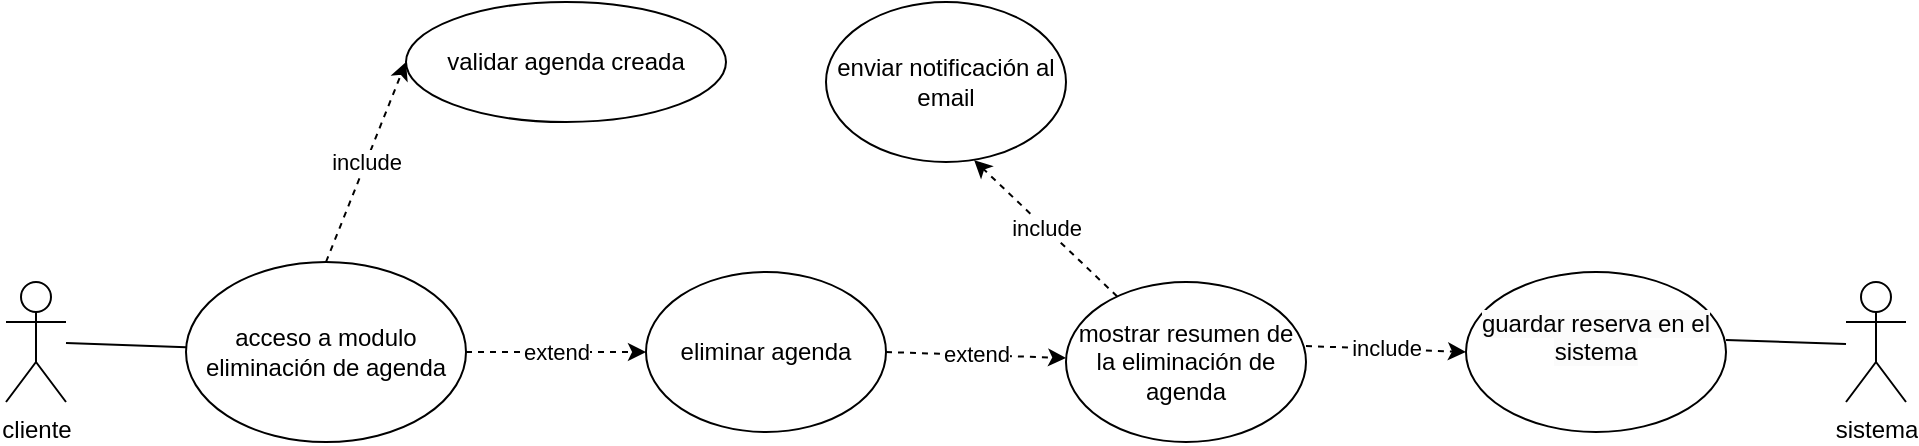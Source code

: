 <mxfile version="24.7.7">
  <diagram name="Página-1" id="7j7SslgdZAB6V9Ocy2MQ">
    <mxGraphModel dx="1434" dy="772" grid="1" gridSize="10" guides="1" tooltips="1" connect="1" arrows="1" fold="1" page="1" pageScale="1" pageWidth="1169" pageHeight="827" math="0" shadow="0">
      <root>
        <mxCell id="0" />
        <mxCell id="1" parent="0" />
        <mxCell id="nI_CtchdX-k0Scq2BYrx-2" value="acceso a modulo eliminación de agenda" style="ellipse;whiteSpace=wrap;html=1;" vertex="1" parent="1">
          <mxGeometry x="180" y="260" width="140" height="90" as="geometry" />
        </mxCell>
        <mxCell id="nI_CtchdX-k0Scq2BYrx-3" value="mostrar resumen de la eliminación de agenda" style="ellipse;whiteSpace=wrap;html=1;" vertex="1" parent="1">
          <mxGeometry x="620" y="270" width="120" height="80" as="geometry" />
        </mxCell>
        <mxCell id="nI_CtchdX-k0Scq2BYrx-4" value="eliminar agenda" style="ellipse;whiteSpace=wrap;html=1;" vertex="1" parent="1">
          <mxGeometry x="410" y="265" width="120" height="80" as="geometry" />
        </mxCell>
        <mxCell id="nI_CtchdX-k0Scq2BYrx-5" value="extend" style="endArrow=classic;html=1;rounded=0;dashed=1;strokeColor=default;align=center;verticalAlign=middle;fontFamily=Helvetica;fontSize=11;fontColor=default;labelBackgroundColor=default;exitX=1;exitY=0.5;exitDx=0;exitDy=0;" edge="1" parent="1" source="nI_CtchdX-k0Scq2BYrx-2" target="nI_CtchdX-k0Scq2BYrx-4">
          <mxGeometry width="50" height="50" relative="1" as="geometry">
            <mxPoint x="670" y="140" as="sourcePoint" />
            <mxPoint x="720" y="90" as="targetPoint" />
          </mxGeometry>
        </mxCell>
        <mxCell id="nI_CtchdX-k0Scq2BYrx-6" value="extend" style="endArrow=classic;html=1;rounded=0;dashed=1;strokeColor=default;align=center;verticalAlign=middle;fontFamily=Helvetica;fontSize=11;fontColor=default;labelBackgroundColor=default;exitX=1;exitY=0.5;exitDx=0;exitDy=0;" edge="1" parent="1" source="nI_CtchdX-k0Scq2BYrx-4" target="nI_CtchdX-k0Scq2BYrx-3">
          <mxGeometry width="50" height="50" relative="1" as="geometry">
            <mxPoint x="680" y="150" as="sourcePoint" />
            <mxPoint x="730" y="100" as="targetPoint" />
          </mxGeometry>
        </mxCell>
        <mxCell id="nI_CtchdX-k0Scq2BYrx-7" value="cliente" style="shape=umlActor;verticalLabelPosition=bottom;verticalAlign=top;html=1;outlineConnect=0;" vertex="1" parent="1">
          <mxGeometry x="90" y="270" width="30" height="60" as="geometry" />
        </mxCell>
        <mxCell id="nI_CtchdX-k0Scq2BYrx-8" value="validar agenda creada" style="ellipse;whiteSpace=wrap;html=1;" vertex="1" parent="1">
          <mxGeometry x="290" y="130" width="160" height="60" as="geometry" />
        </mxCell>
        <mxCell id="nI_CtchdX-k0Scq2BYrx-9" value="&#xa;&lt;span style=&quot;color: rgb(0, 0, 0); font-family: Helvetica; font-size: 12px; font-style: normal; font-variant-ligatures: normal; font-variant-caps: normal; font-weight: 400; letter-spacing: normal; orphans: 2; text-align: center; text-indent: 0px; text-transform: none; widows: 2; word-spacing: 0px; -webkit-text-stroke-width: 0px; white-space: normal; background-color: rgb(251, 251, 251); text-decoration-thickness: initial; text-decoration-style: initial; text-decoration-color: initial; display: inline !important; float: none;&quot;&gt;guardar reserva en el sistema&lt;/span&gt;&#xa;&#xa;" style="ellipse;whiteSpace=wrap;html=1;" vertex="1" parent="1">
          <mxGeometry x="820" y="265" width="130" height="80" as="geometry" />
        </mxCell>
        <mxCell id="nI_CtchdX-k0Scq2BYrx-10" value="enviar notificación al email" style="ellipse;whiteSpace=wrap;html=1;" vertex="1" parent="1">
          <mxGeometry x="500" y="130" width="120" height="80" as="geometry" />
        </mxCell>
        <mxCell id="nI_CtchdX-k0Scq2BYrx-11" value="include" style="endArrow=classic;html=1;rounded=0;dashed=1;strokeColor=default;align=center;verticalAlign=middle;fontFamily=Helvetica;fontSize=11;fontColor=default;labelBackgroundColor=default;entryX=0.617;entryY=0.988;entryDx=0;entryDy=0;entryPerimeter=0;" edge="1" parent="1" target="nI_CtchdX-k0Scq2BYrx-10" source="nI_CtchdX-k0Scq2BYrx-3">
          <mxGeometry width="50" height="50" relative="1" as="geometry">
            <mxPoint x="547" y="234" as="sourcePoint" />
            <mxPoint x="677" y="230" as="targetPoint" />
          </mxGeometry>
        </mxCell>
        <mxCell id="nI_CtchdX-k0Scq2BYrx-12" value="include" style="endArrow=classic;html=1;rounded=0;dashed=1;strokeColor=default;align=center;verticalAlign=middle;fontFamily=Helvetica;fontSize=11;fontColor=default;labelBackgroundColor=default;entryX=0;entryY=0.5;entryDx=0;entryDy=0;exitX=0.5;exitY=0;exitDx=0;exitDy=0;" edge="1" parent="1" target="nI_CtchdX-k0Scq2BYrx-8" source="nI_CtchdX-k0Scq2BYrx-2">
          <mxGeometry width="50" height="50" relative="1" as="geometry">
            <mxPoint x="180" y="230" as="sourcePoint" />
            <mxPoint x="237" y="190" as="targetPoint" />
          </mxGeometry>
        </mxCell>
        <mxCell id="nI_CtchdX-k0Scq2BYrx-15" value="include" style="endArrow=classic;html=1;rounded=0;dashed=1;strokeColor=default;align=center;verticalAlign=middle;fontFamily=Helvetica;fontSize=11;fontColor=default;labelBackgroundColor=default;entryX=0;entryY=0.5;entryDx=0;entryDy=0;exitX=1;exitY=0.4;exitDx=0;exitDy=0;exitPerimeter=0;" edge="1" parent="1" source="nI_CtchdX-k0Scq2BYrx-3" target="nI_CtchdX-k0Scq2BYrx-9">
          <mxGeometry width="50" height="50" relative="1" as="geometry">
            <mxPoint x="762" y="298" as="sourcePoint" />
            <mxPoint x="690" y="230" as="targetPoint" />
          </mxGeometry>
        </mxCell>
        <mxCell id="nI_CtchdX-k0Scq2BYrx-16" value="sistema" style="shape=umlActor;verticalLabelPosition=bottom;verticalAlign=top;html=1;outlineConnect=0;" vertex="1" parent="1">
          <mxGeometry x="1010" y="270" width="30" height="60" as="geometry" />
        </mxCell>
        <mxCell id="nI_CtchdX-k0Scq2BYrx-17" value="" style="endArrow=none;html=1;rounded=0;" edge="1" parent="1" source="nI_CtchdX-k0Scq2BYrx-7" target="nI_CtchdX-k0Scq2BYrx-2">
          <mxGeometry width="50" height="50" relative="1" as="geometry">
            <mxPoint x="560" y="420" as="sourcePoint" />
            <mxPoint x="610" y="370" as="targetPoint" />
          </mxGeometry>
        </mxCell>
        <mxCell id="nI_CtchdX-k0Scq2BYrx-19" value="" style="endArrow=none;html=1;rounded=0;" edge="1" parent="1">
          <mxGeometry width="50" height="50" relative="1" as="geometry">
            <mxPoint x="950" y="299" as="sourcePoint" />
            <mxPoint x="1010" y="301" as="targetPoint" />
          </mxGeometry>
        </mxCell>
      </root>
    </mxGraphModel>
  </diagram>
</mxfile>

